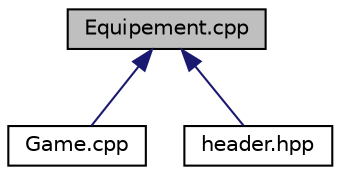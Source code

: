 digraph "Equipement.cpp"
{
  edge [fontname="Helvetica",fontsize="10",labelfontname="Helvetica",labelfontsize="10"];
  node [fontname="Helvetica",fontsize="10",shape=record];
  Node1 [label="Equipement.cpp",height=0.2,width=0.4,color="black", fillcolor="grey75", style="filled" fontcolor="black"];
  Node1 -> Node2 [dir="back",color="midnightblue",fontsize="10",style="solid"];
  Node2 [label="Game.cpp",height=0.2,width=0.4,color="black", fillcolor="white", style="filled",URL="$Game_8cpp.html"];
  Node1 -> Node3 [dir="back",color="midnightblue",fontsize="10",style="solid"];
  Node3 [label="header.hpp",height=0.2,width=0.4,color="black", fillcolor="white", style="filled",URL="$header_8hpp.html"];
}

